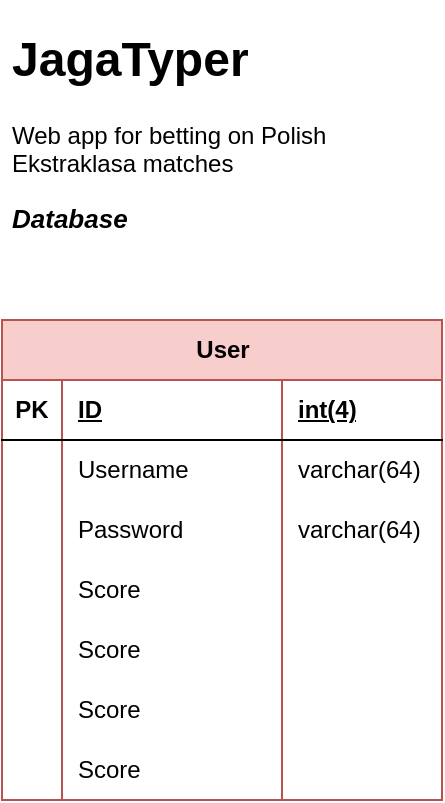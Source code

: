 <mxfile version="22.1.8" type="github" pages="2">
  <diagram name="Database" id="E-kBnd5un8LNVPpEhGSe">
    <mxGraphModel dx="636" dy="367" grid="1" gridSize="10" guides="1" tooltips="1" connect="1" arrows="1" fold="1" page="1" pageScale="1" pageWidth="827" pageHeight="1169" math="0" shadow="0">
      <root>
        <mxCell id="0" />
        <mxCell id="1" parent="0" />
        <mxCell id="3jAW9XaNwYhhTPxIuFQ0-1" value="&lt;h1&gt;JagaTyper&lt;/h1&gt;&lt;p&gt;Web app for betting on Polish Ekstraklasa matches&lt;/p&gt;&lt;p&gt;&lt;font size=&quot;1&quot; style=&quot;&quot;&gt;&lt;b style=&quot;&quot;&gt;&lt;i style=&quot;font-size: 13px;&quot;&gt;Database&lt;/i&gt;&lt;/b&gt;&lt;/font&gt;&lt;/p&gt;" style="text;html=1;strokeColor=none;fillColor=none;spacing=5;spacingTop=-20;whiteSpace=wrap;overflow=hidden;rounded=0;" vertex="1" parent="1">
          <mxGeometry x="20" y="10" width="190" height="120" as="geometry" />
        </mxCell>
        <mxCell id="3jAW9XaNwYhhTPxIuFQ0-3" value="User&lt;br&gt;" style="shape=table;startSize=30;container=1;collapsible=1;childLayout=tableLayout;fixedRows=1;rowLines=0;fontStyle=1;align=center;resizeLast=1;html=1;fillColor=#f8cecc;strokeColor=#b85450;" vertex="1" parent="1">
          <mxGeometry x="20" y="160" width="220" height="240" as="geometry" />
        </mxCell>
        <mxCell id="3jAW9XaNwYhhTPxIuFQ0-4" value="" style="shape=tableRow;horizontal=0;startSize=0;swimlaneHead=0;swimlaneBody=0;fillColor=none;collapsible=0;dropTarget=0;points=[[0,0.5],[1,0.5]];portConstraint=eastwest;top=0;left=0;right=0;bottom=1;" vertex="1" parent="3jAW9XaNwYhhTPxIuFQ0-3">
          <mxGeometry y="30" width="220" height="30" as="geometry" />
        </mxCell>
        <mxCell id="3jAW9XaNwYhhTPxIuFQ0-5" value="PK" style="shape=partialRectangle;connectable=0;fillColor=none;top=0;left=0;bottom=0;right=0;fontStyle=1;overflow=hidden;whiteSpace=wrap;html=1;" vertex="1" parent="3jAW9XaNwYhhTPxIuFQ0-4">
          <mxGeometry width="30" height="30" as="geometry">
            <mxRectangle width="30" height="30" as="alternateBounds" />
          </mxGeometry>
        </mxCell>
        <mxCell id="3jAW9XaNwYhhTPxIuFQ0-6" value="ID" style="shape=partialRectangle;connectable=0;fillColor=none;top=0;left=0;bottom=0;right=0;align=left;spacingLeft=6;fontStyle=5;overflow=hidden;whiteSpace=wrap;html=1;" vertex="1" parent="3jAW9XaNwYhhTPxIuFQ0-4">
          <mxGeometry x="30" width="110" height="30" as="geometry">
            <mxRectangle width="110" height="30" as="alternateBounds" />
          </mxGeometry>
        </mxCell>
        <mxCell id="3jAW9XaNwYhhTPxIuFQ0-24" value="int(4)" style="shape=partialRectangle;connectable=0;fillColor=none;top=0;left=0;bottom=0;right=0;align=left;spacingLeft=6;fontStyle=5;overflow=hidden;whiteSpace=wrap;html=1;" vertex="1" parent="3jAW9XaNwYhhTPxIuFQ0-4">
          <mxGeometry x="140" width="80" height="30" as="geometry">
            <mxRectangle width="80" height="30" as="alternateBounds" />
          </mxGeometry>
        </mxCell>
        <mxCell id="3jAW9XaNwYhhTPxIuFQ0-7" value="" style="shape=tableRow;horizontal=0;startSize=0;swimlaneHead=0;swimlaneBody=0;fillColor=none;collapsible=0;dropTarget=0;points=[[0,0.5],[1,0.5]];portConstraint=eastwest;top=0;left=0;right=0;bottom=0;autosize=0;metaEdit=0;part=0;" vertex="1" parent="3jAW9XaNwYhhTPxIuFQ0-3">
          <mxGeometry y="60" width="220" height="30" as="geometry" />
        </mxCell>
        <mxCell id="3jAW9XaNwYhhTPxIuFQ0-8" value="" style="shape=partialRectangle;connectable=0;fillColor=none;top=0;left=0;bottom=0;right=0;editable=1;overflow=hidden;whiteSpace=wrap;html=1;" vertex="1" parent="3jAW9XaNwYhhTPxIuFQ0-7">
          <mxGeometry width="30" height="30" as="geometry">
            <mxRectangle width="30" height="30" as="alternateBounds" />
          </mxGeometry>
        </mxCell>
        <mxCell id="3jAW9XaNwYhhTPxIuFQ0-9" value="Username" style="shape=partialRectangle;connectable=0;fillColor=none;top=0;left=0;bottom=0;right=0;align=left;spacingLeft=6;overflow=hidden;whiteSpace=wrap;html=1;" vertex="1" parent="3jAW9XaNwYhhTPxIuFQ0-7">
          <mxGeometry x="30" width="110" height="30" as="geometry">
            <mxRectangle width="110" height="30" as="alternateBounds" />
          </mxGeometry>
        </mxCell>
        <mxCell id="3jAW9XaNwYhhTPxIuFQ0-25" value="varchar(64)" style="shape=partialRectangle;connectable=0;fillColor=none;top=0;left=0;bottom=0;right=0;align=left;spacingLeft=6;overflow=hidden;whiteSpace=wrap;html=1;" vertex="1" parent="3jAW9XaNwYhhTPxIuFQ0-7">
          <mxGeometry x="140" width="80" height="30" as="geometry">
            <mxRectangle width="80" height="30" as="alternateBounds" />
          </mxGeometry>
        </mxCell>
        <mxCell id="3jAW9XaNwYhhTPxIuFQ0-10" value="" style="shape=tableRow;horizontal=0;startSize=0;swimlaneHead=0;swimlaneBody=0;fillColor=none;collapsible=0;dropTarget=0;points=[[0,0.5],[1,0.5]];portConstraint=eastwest;top=0;left=0;right=0;bottom=0;" vertex="1" parent="3jAW9XaNwYhhTPxIuFQ0-3">
          <mxGeometry y="90" width="220" height="30" as="geometry" />
        </mxCell>
        <mxCell id="3jAW9XaNwYhhTPxIuFQ0-11" value="" style="shape=partialRectangle;connectable=0;fillColor=none;top=0;left=0;bottom=0;right=0;editable=1;overflow=hidden;whiteSpace=wrap;html=1;" vertex="1" parent="3jAW9XaNwYhhTPxIuFQ0-10">
          <mxGeometry width="30" height="30" as="geometry">
            <mxRectangle width="30" height="30" as="alternateBounds" />
          </mxGeometry>
        </mxCell>
        <mxCell id="3jAW9XaNwYhhTPxIuFQ0-12" value="Password" style="shape=partialRectangle;connectable=0;fillColor=none;top=0;left=0;bottom=0;right=0;align=left;spacingLeft=6;overflow=hidden;whiteSpace=wrap;html=1;strokeColor=default;strokeWidth=1;" vertex="1" parent="3jAW9XaNwYhhTPxIuFQ0-10">
          <mxGeometry x="30" width="110" height="30" as="geometry">
            <mxRectangle width="110" height="30" as="alternateBounds" />
          </mxGeometry>
        </mxCell>
        <mxCell id="3jAW9XaNwYhhTPxIuFQ0-26" value="varchar(64)" style="shape=partialRectangle;connectable=0;fillColor=none;top=0;left=0;bottom=0;right=0;align=left;spacingLeft=6;overflow=hidden;whiteSpace=wrap;html=1;" vertex="1" parent="3jAW9XaNwYhhTPxIuFQ0-10">
          <mxGeometry x="140" width="80" height="30" as="geometry">
            <mxRectangle width="80" height="30" as="alternateBounds" />
          </mxGeometry>
        </mxCell>
        <mxCell id="3jAW9XaNwYhhTPxIuFQ0-13" value="" style="shape=tableRow;horizontal=0;startSize=0;swimlaneHead=0;swimlaneBody=0;fillColor=none;collapsible=0;dropTarget=0;points=[[0,0.5],[1,0.5]];portConstraint=eastwest;top=0;left=0;right=0;bottom=0;" vertex="1" parent="3jAW9XaNwYhhTPxIuFQ0-3">
          <mxGeometry y="120" width="220" height="30" as="geometry" />
        </mxCell>
        <mxCell id="3jAW9XaNwYhhTPxIuFQ0-14" value="" style="shape=partialRectangle;connectable=0;fillColor=none;top=0;left=0;bottom=0;right=0;editable=1;overflow=hidden;whiteSpace=wrap;html=1;" vertex="1" parent="3jAW9XaNwYhhTPxIuFQ0-13">
          <mxGeometry width="30" height="30" as="geometry">
            <mxRectangle width="30" height="30" as="alternateBounds" />
          </mxGeometry>
        </mxCell>
        <mxCell id="3jAW9XaNwYhhTPxIuFQ0-15" value="Score" style="shape=partialRectangle;connectable=0;fillColor=none;top=0;left=0;bottom=0;right=0;align=left;spacingLeft=6;overflow=hidden;whiteSpace=wrap;html=1;" vertex="1" parent="3jAW9XaNwYhhTPxIuFQ0-13">
          <mxGeometry x="30" width="110" height="30" as="geometry">
            <mxRectangle width="110" height="30" as="alternateBounds" />
          </mxGeometry>
        </mxCell>
        <mxCell id="3jAW9XaNwYhhTPxIuFQ0-27" style="shape=partialRectangle;connectable=0;fillColor=none;top=0;left=0;bottom=0;right=0;align=left;spacingLeft=6;overflow=hidden;whiteSpace=wrap;html=1;" vertex="1" parent="3jAW9XaNwYhhTPxIuFQ0-13">
          <mxGeometry x="140" width="80" height="30" as="geometry">
            <mxRectangle width="80" height="30" as="alternateBounds" />
          </mxGeometry>
        </mxCell>
        <mxCell id="clkAoV899GF7vOZ8YW_4-1" value="" style="shape=tableRow;horizontal=0;startSize=0;swimlaneHead=0;swimlaneBody=0;fillColor=none;collapsible=0;dropTarget=0;points=[[0,0.5],[1,0.5]];portConstraint=eastwest;top=0;left=0;right=0;bottom=0;" vertex="1" parent="3jAW9XaNwYhhTPxIuFQ0-3">
          <mxGeometry y="150" width="220" height="30" as="geometry" />
        </mxCell>
        <mxCell id="clkAoV899GF7vOZ8YW_4-2" value="" style="shape=partialRectangle;connectable=0;fillColor=none;top=0;left=0;bottom=0;right=0;editable=1;overflow=hidden;whiteSpace=wrap;html=1;" vertex="1" parent="clkAoV899GF7vOZ8YW_4-1">
          <mxGeometry width="30" height="30" as="geometry">
            <mxRectangle width="30" height="30" as="alternateBounds" />
          </mxGeometry>
        </mxCell>
        <mxCell id="clkAoV899GF7vOZ8YW_4-3" value="Score" style="shape=partialRectangle;connectable=0;fillColor=none;top=0;left=0;bottom=0;right=0;align=left;spacingLeft=6;overflow=hidden;whiteSpace=wrap;html=1;" vertex="1" parent="clkAoV899GF7vOZ8YW_4-1">
          <mxGeometry x="30" width="110" height="30" as="geometry">
            <mxRectangle width="110" height="30" as="alternateBounds" />
          </mxGeometry>
        </mxCell>
        <mxCell id="clkAoV899GF7vOZ8YW_4-4" style="shape=partialRectangle;connectable=0;fillColor=none;top=0;left=0;bottom=0;right=0;align=left;spacingLeft=6;overflow=hidden;whiteSpace=wrap;html=1;" vertex="1" parent="clkAoV899GF7vOZ8YW_4-1">
          <mxGeometry x="140" width="80" height="30" as="geometry">
            <mxRectangle width="80" height="30" as="alternateBounds" />
          </mxGeometry>
        </mxCell>
        <mxCell id="clkAoV899GF7vOZ8YW_4-5" value="" style="shape=tableRow;horizontal=0;startSize=0;swimlaneHead=0;swimlaneBody=0;fillColor=none;collapsible=0;dropTarget=0;points=[[0,0.5],[1,0.5]];portConstraint=eastwest;top=0;left=0;right=0;bottom=0;" vertex="1" parent="3jAW9XaNwYhhTPxIuFQ0-3">
          <mxGeometry y="180" width="220" height="30" as="geometry" />
        </mxCell>
        <mxCell id="clkAoV899GF7vOZ8YW_4-6" value="" style="shape=partialRectangle;connectable=0;fillColor=none;top=0;left=0;bottom=0;right=0;editable=1;overflow=hidden;whiteSpace=wrap;html=1;" vertex="1" parent="clkAoV899GF7vOZ8YW_4-5">
          <mxGeometry width="30" height="30" as="geometry">
            <mxRectangle width="30" height="30" as="alternateBounds" />
          </mxGeometry>
        </mxCell>
        <mxCell id="clkAoV899GF7vOZ8YW_4-7" value="Score" style="shape=partialRectangle;connectable=0;fillColor=none;top=0;left=0;bottom=0;right=0;align=left;spacingLeft=6;overflow=hidden;whiteSpace=wrap;html=1;" vertex="1" parent="clkAoV899GF7vOZ8YW_4-5">
          <mxGeometry x="30" width="110" height="30" as="geometry">
            <mxRectangle width="110" height="30" as="alternateBounds" />
          </mxGeometry>
        </mxCell>
        <mxCell id="clkAoV899GF7vOZ8YW_4-8" style="shape=partialRectangle;connectable=0;fillColor=none;top=0;left=0;bottom=0;right=0;align=left;spacingLeft=6;overflow=hidden;whiteSpace=wrap;html=1;" vertex="1" parent="clkAoV899GF7vOZ8YW_4-5">
          <mxGeometry x="140" width="80" height="30" as="geometry">
            <mxRectangle width="80" height="30" as="alternateBounds" />
          </mxGeometry>
        </mxCell>
        <mxCell id="clkAoV899GF7vOZ8YW_4-9" value="" style="shape=tableRow;horizontal=0;startSize=0;swimlaneHead=0;swimlaneBody=0;fillColor=none;collapsible=0;dropTarget=0;points=[[0,0.5],[1,0.5]];portConstraint=eastwest;top=0;left=0;right=0;bottom=0;" vertex="1" parent="3jAW9XaNwYhhTPxIuFQ0-3">
          <mxGeometry y="210" width="220" height="30" as="geometry" />
        </mxCell>
        <mxCell id="clkAoV899GF7vOZ8YW_4-10" value="" style="shape=partialRectangle;connectable=0;fillColor=none;top=0;left=0;bottom=0;right=0;editable=1;overflow=hidden;whiteSpace=wrap;html=1;" vertex="1" parent="clkAoV899GF7vOZ8YW_4-9">
          <mxGeometry width="30" height="30" as="geometry">
            <mxRectangle width="30" height="30" as="alternateBounds" />
          </mxGeometry>
        </mxCell>
        <mxCell id="clkAoV899GF7vOZ8YW_4-11" value="Score" style="shape=partialRectangle;connectable=0;fillColor=none;top=0;left=0;bottom=0;right=0;align=left;spacingLeft=6;overflow=hidden;whiteSpace=wrap;html=1;" vertex="1" parent="clkAoV899GF7vOZ8YW_4-9">
          <mxGeometry x="30" width="110" height="30" as="geometry">
            <mxRectangle width="110" height="30" as="alternateBounds" />
          </mxGeometry>
        </mxCell>
        <mxCell id="clkAoV899GF7vOZ8YW_4-12" style="shape=partialRectangle;connectable=0;fillColor=none;top=0;left=0;bottom=0;right=0;align=left;spacingLeft=6;overflow=hidden;whiteSpace=wrap;html=1;" vertex="1" parent="clkAoV899GF7vOZ8YW_4-9">
          <mxGeometry x="140" width="80" height="30" as="geometry">
            <mxRectangle width="80" height="30" as="alternateBounds" />
          </mxGeometry>
        </mxCell>
      </root>
    </mxGraphModel>
  </diagram>
  <diagram id="scb1J6rSl09jgFtUioEe" name="(PL) Opis aplikacji">
    <mxGraphModel dx="610" dy="340" grid="1" gridSize="10" guides="1" tooltips="1" connect="1" arrows="1" fold="1" page="1" pageScale="1" pageWidth="827" pageHeight="1169" math="0" shadow="0">
      <root>
        <mxCell id="0" />
        <mxCell id="1" parent="0" />
        <mxCell id="bXCSwbrtTe3t1dm49MY0-1" value="&lt;h1&gt;Opis aplikacji&lt;/h1&gt;&lt;p&gt;Panel użytkownika&amp;nbsp;&lt;/p&gt;&lt;ul&gt;&lt;li&gt;&lt;b&gt;Typowanie&lt;/b&gt;&lt;br&gt;Lista nadchodzących meczy&lt;/li&gt;&lt;ul&gt;&lt;li&gt;Przyciski&amp;nbsp;&lt;/li&gt;&lt;/ul&gt;&lt;li&gt;&lt;b&gt;Wyniki&lt;/b&gt;&lt;/li&gt;&lt;li&gt;&lt;b&gt;&lt;br&gt;&lt;/b&gt;Prosta tabela po prawej stronie&lt;/li&gt;&lt;ul&gt;&lt;li&gt;Tabela z wyniki wraz z podziałem na&amp;nbsp;&lt;/li&gt;&lt;/ul&gt;&lt;li&gt;&lt;br&gt;&lt;/li&gt;&lt;/ul&gt;&lt;p&gt;&lt;/p&gt;" style="text;html=1;strokeColor=none;fillColor=none;spacing=5;spacingTop=-20;whiteSpace=wrap;overflow=hidden;rounded=0;" vertex="1" parent="1">
          <mxGeometry x="20" y="50" width="370" height="210" as="geometry" />
        </mxCell>
      </root>
    </mxGraphModel>
  </diagram>
</mxfile>
